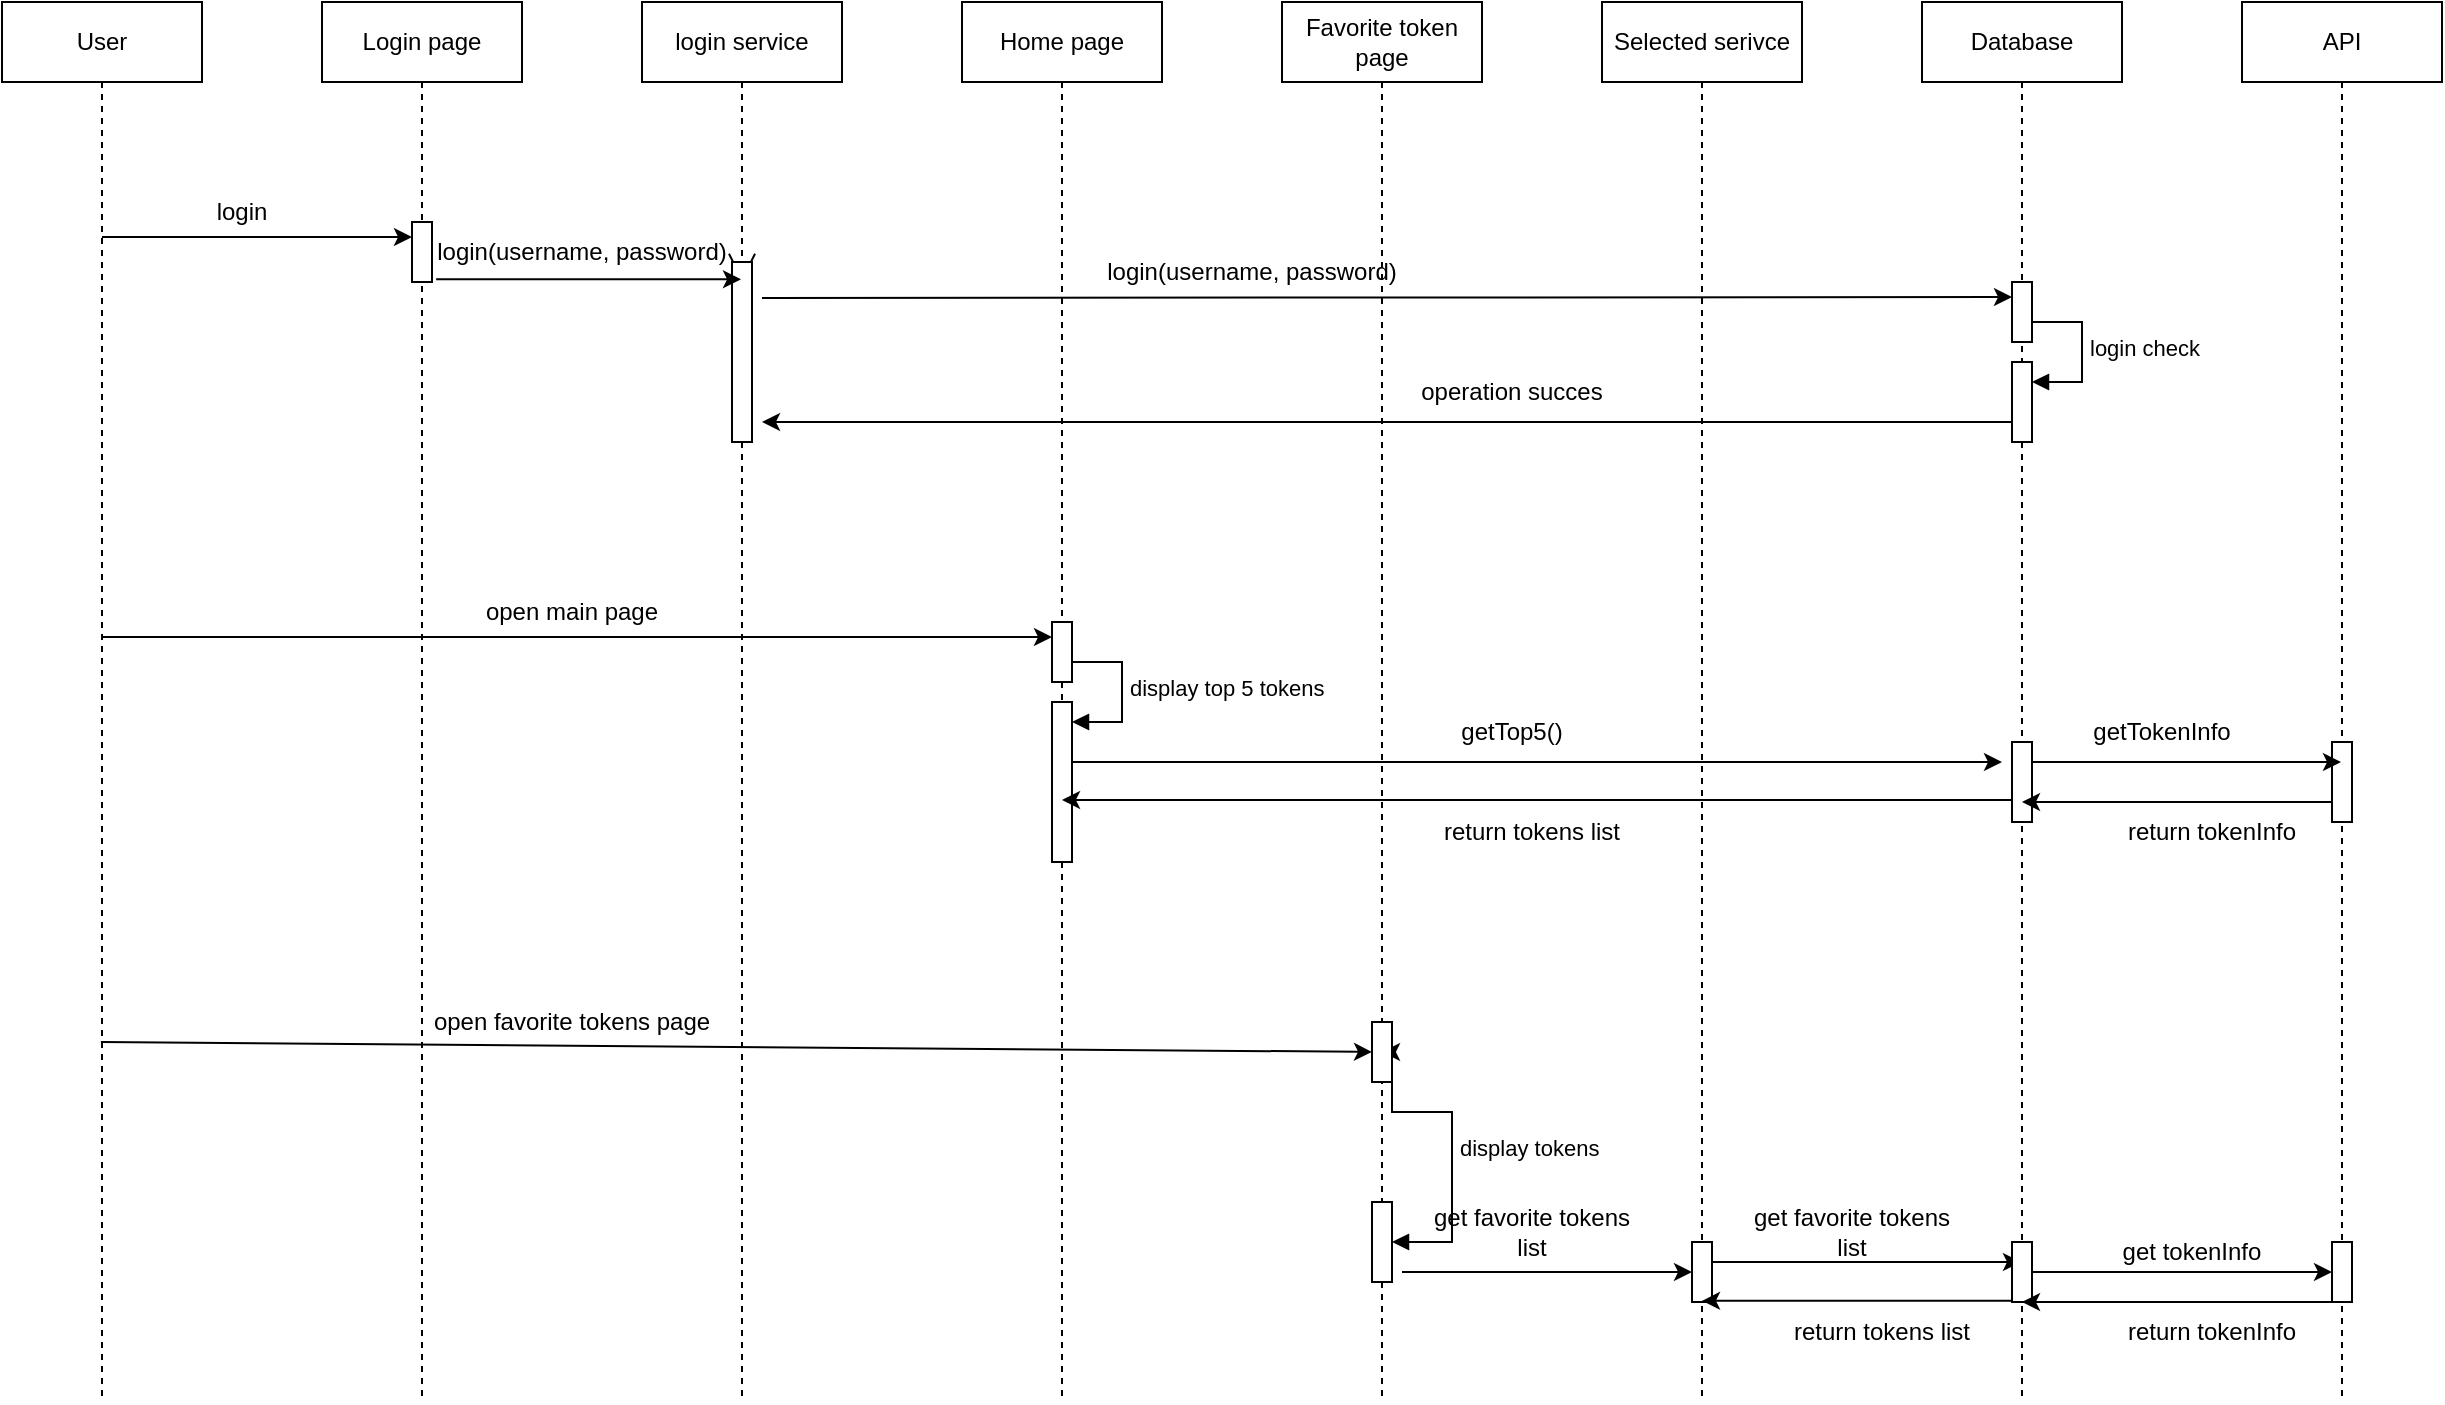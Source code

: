 <mxfile version="23.1.5" type="device">
  <diagram name="Page-1" id="2YBvvXClWsGukQMizWep">
    <mxGraphModel dx="1615" dy="869" grid="1" gridSize="10" guides="1" tooltips="1" connect="1" arrows="1" fold="1" page="1" pageScale="1" pageWidth="850" pageHeight="1100" math="0" shadow="0">
      <root>
        <mxCell id="0" />
        <mxCell id="1" parent="0" />
        <mxCell id="e9a7-OQqLbqCCUV-cUYl-1" value="User" style="shape=umlLifeline;perimeter=lifelinePerimeter;whiteSpace=wrap;html=1;container=1;dropTarget=0;collapsible=0;recursiveResize=0;outlineConnect=0;portConstraint=eastwest;newEdgeStyle={&quot;curved&quot;:0,&quot;rounded&quot;:0};" vertex="1" parent="1">
          <mxGeometry x="40" y="40" width="100" height="700" as="geometry" />
        </mxCell>
        <mxCell id="e9a7-OQqLbqCCUV-cUYl-3" value="Login page" style="shape=umlLifeline;perimeter=lifelinePerimeter;whiteSpace=wrap;html=1;container=1;dropTarget=0;collapsible=0;recursiveResize=0;outlineConnect=0;portConstraint=eastwest;newEdgeStyle={&quot;curved&quot;:0,&quot;rounded&quot;:0};" vertex="1" parent="1">
          <mxGeometry x="200" y="40" width="100" height="700" as="geometry" />
        </mxCell>
        <mxCell id="e9a7-OQqLbqCCUV-cUYl-4" value="login service" style="shape=umlLifeline;perimeter=lifelinePerimeter;whiteSpace=wrap;html=1;container=1;dropTarget=0;collapsible=0;recursiveResize=0;outlineConnect=0;portConstraint=eastwest;newEdgeStyle={&quot;curved&quot;:0,&quot;rounded&quot;:0};" vertex="1" parent="1">
          <mxGeometry x="360" y="40" width="100" height="700" as="geometry" />
        </mxCell>
        <mxCell id="e9a7-OQqLbqCCUV-cUYl-5" value="Home page" style="shape=umlLifeline;perimeter=lifelinePerimeter;whiteSpace=wrap;html=1;container=1;dropTarget=0;collapsible=0;recursiveResize=0;outlineConnect=0;portConstraint=eastwest;newEdgeStyle={&quot;curved&quot;:0,&quot;rounded&quot;:0};" vertex="1" parent="1">
          <mxGeometry x="520" y="40" width="100" height="700" as="geometry" />
        </mxCell>
        <mxCell id="e9a7-OQqLbqCCUV-cUYl-45" value="" style="html=1;points=[[0,0,0,0,5],[0,1,0,0,-5],[1,0,0,0,5],[1,1,0,0,-5]];perimeter=orthogonalPerimeter;outlineConnect=0;targetShapes=umlLifeline;portConstraint=eastwest;newEdgeStyle={&quot;curved&quot;:0,&quot;rounded&quot;:0};" vertex="1" parent="e9a7-OQqLbqCCUV-cUYl-5">
          <mxGeometry x="45" y="350" width="10" height="80" as="geometry" />
        </mxCell>
        <mxCell id="e9a7-OQqLbqCCUV-cUYl-46" value="display top 5 tokens" style="html=1;align=left;spacingLeft=2;endArrow=block;rounded=0;edgeStyle=orthogonalEdgeStyle;curved=0;rounded=0;" edge="1" target="e9a7-OQqLbqCCUV-cUYl-45" parent="e9a7-OQqLbqCCUV-cUYl-5">
          <mxGeometry relative="1" as="geometry">
            <mxPoint x="50" y="330" as="sourcePoint" />
            <Array as="points">
              <mxPoint x="80" y="360" />
            </Array>
          </mxGeometry>
        </mxCell>
        <mxCell id="e9a7-OQqLbqCCUV-cUYl-6" value="Favorite token page" style="shape=umlLifeline;perimeter=lifelinePerimeter;whiteSpace=wrap;html=1;container=1;dropTarget=0;collapsible=0;recursiveResize=0;outlineConnect=0;portConstraint=eastwest;newEdgeStyle={&quot;curved&quot;:0,&quot;rounded&quot;:0};" vertex="1" parent="1">
          <mxGeometry x="680" y="40" width="100" height="700" as="geometry" />
        </mxCell>
        <mxCell id="e9a7-OQqLbqCCUV-cUYl-66" value="" style="html=1;points=[[0,0,0,0,5],[0,1,0,0,-5],[1,0,0,0,5],[1,1,0,0,-5]];perimeter=orthogonalPerimeter;outlineConnect=0;targetShapes=umlLifeline;portConstraint=eastwest;newEdgeStyle={&quot;curved&quot;:0,&quot;rounded&quot;:0};" vertex="1" parent="e9a7-OQqLbqCCUV-cUYl-6">
          <mxGeometry x="45" y="600" width="10" height="40" as="geometry" />
        </mxCell>
        <mxCell id="e9a7-OQqLbqCCUV-cUYl-7" value="Selected serivce" style="shape=umlLifeline;perimeter=lifelinePerimeter;whiteSpace=wrap;html=1;container=1;dropTarget=0;collapsible=0;recursiveResize=0;outlineConnect=0;portConstraint=eastwest;newEdgeStyle={&quot;curved&quot;:0,&quot;rounded&quot;:0};" vertex="1" parent="1">
          <mxGeometry x="840" y="40" width="100" height="700" as="geometry" />
        </mxCell>
        <mxCell id="e9a7-OQqLbqCCUV-cUYl-8" value="Database" style="shape=umlLifeline;perimeter=lifelinePerimeter;whiteSpace=wrap;html=1;container=1;dropTarget=0;collapsible=0;recursiveResize=0;outlineConnect=0;portConstraint=eastwest;newEdgeStyle={&quot;curved&quot;:0,&quot;rounded&quot;:0};" vertex="1" parent="1">
          <mxGeometry x="1000" y="40" width="100" height="700" as="geometry" />
        </mxCell>
        <mxCell id="e9a7-OQqLbqCCUV-cUYl-33" value="" style="html=1;points=[[0,0,0,0,5],[0,1,0,0,-5],[1,0,0,0,5],[1,1,0,0,-5]];perimeter=orthogonalPerimeter;outlineConnect=0;targetShapes=umlLifeline;portConstraint=eastwest;newEdgeStyle={&quot;curved&quot;:0,&quot;rounded&quot;:0};" vertex="1" parent="e9a7-OQqLbqCCUV-cUYl-8">
          <mxGeometry x="45" y="180" width="10" height="40" as="geometry" />
        </mxCell>
        <mxCell id="e9a7-OQqLbqCCUV-cUYl-34" value="login check" style="html=1;align=left;spacingLeft=2;endArrow=block;rounded=0;edgeStyle=orthogonalEdgeStyle;curved=0;rounded=0;" edge="1" target="e9a7-OQqLbqCCUV-cUYl-33" parent="e9a7-OQqLbqCCUV-cUYl-8">
          <mxGeometry relative="1" as="geometry">
            <mxPoint x="50" y="160" as="sourcePoint" />
            <Array as="points">
              <mxPoint x="80" y="190" />
            </Array>
          </mxGeometry>
        </mxCell>
        <mxCell id="e9a7-OQqLbqCCUV-cUYl-9" value="API" style="shape=umlLifeline;perimeter=lifelinePerimeter;whiteSpace=wrap;html=1;container=1;dropTarget=0;collapsible=0;recursiveResize=0;outlineConnect=0;portConstraint=eastwest;newEdgeStyle={&quot;curved&quot;:0,&quot;rounded&quot;:0};" vertex="1" parent="1">
          <mxGeometry x="1160" y="40" width="100" height="700" as="geometry" />
        </mxCell>
        <mxCell id="e9a7-OQqLbqCCUV-cUYl-12" value="" style="endArrow=open;endFill=1;endSize=12;html=1;rounded=0;" edge="1" parent="1" source="e9a7-OQqLbqCCUV-cUYl-15">
          <mxGeometry width="160" relative="1" as="geometry">
            <mxPoint x="250" y="180" as="sourcePoint" />
            <mxPoint x="410" y="180" as="targetPoint" />
          </mxGeometry>
        </mxCell>
        <mxCell id="e9a7-OQqLbqCCUV-cUYl-14" value="" style="rounded=0;whiteSpace=wrap;html=1;" vertex="1" parent="1">
          <mxGeometry x="245" y="150" width="10" height="30" as="geometry" />
        </mxCell>
        <mxCell id="e9a7-OQqLbqCCUV-cUYl-15" value="" style="rounded=0;whiteSpace=wrap;html=1;" vertex="1" parent="1">
          <mxGeometry x="405" y="170" width="10" height="90" as="geometry" />
        </mxCell>
        <mxCell id="e9a7-OQqLbqCCUV-cUYl-21" value="login" style="text;html=1;align=center;verticalAlign=middle;whiteSpace=wrap;rounded=0;" vertex="1" parent="1">
          <mxGeometry x="130" y="130" width="60" height="30" as="geometry" />
        </mxCell>
        <mxCell id="e9a7-OQqLbqCCUV-cUYl-22" value="login(username, password)" style="text;html=1;align=center;verticalAlign=middle;whiteSpace=wrap;rounded=0;" vertex="1" parent="1">
          <mxGeometry x="245" y="150" width="170" height="30" as="geometry" />
        </mxCell>
        <mxCell id="e9a7-OQqLbqCCUV-cUYl-24" value="" style="rounded=0;whiteSpace=wrap;html=1;" vertex="1" parent="1">
          <mxGeometry x="1045" y="180" width="10" height="30" as="geometry" />
        </mxCell>
        <mxCell id="e9a7-OQqLbqCCUV-cUYl-26" value="login(username, password)" style="text;html=1;align=center;verticalAlign=middle;whiteSpace=wrap;rounded=0;" vertex="1" parent="1">
          <mxGeometry x="580" y="160" width="170" height="30" as="geometry" />
        </mxCell>
        <mxCell id="e9a7-OQqLbqCCUV-cUYl-28" value="" style="endArrow=classic;html=1;rounded=0;entryX=0;entryY=0.25;entryDx=0;entryDy=0;" edge="1" parent="1" source="e9a7-OQqLbqCCUV-cUYl-1" target="e9a7-OQqLbqCCUV-cUYl-22">
          <mxGeometry width="50" height="50" relative="1" as="geometry">
            <mxPoint x="140" y="210" as="sourcePoint" />
            <mxPoint x="190" y="160" as="targetPoint" />
          </mxGeometry>
        </mxCell>
        <mxCell id="e9a7-OQqLbqCCUV-cUYl-29" value="" style="endArrow=classic;html=1;rounded=0;exitX=0.071;exitY=0.956;exitDx=0;exitDy=0;exitPerimeter=0;" edge="1" parent="1" source="e9a7-OQqLbqCCUV-cUYl-22" target="e9a7-OQqLbqCCUV-cUYl-4">
          <mxGeometry width="50" height="50" relative="1" as="geometry">
            <mxPoint x="140" y="210" as="sourcePoint" />
            <mxPoint x="190" y="160" as="targetPoint" />
          </mxGeometry>
        </mxCell>
        <mxCell id="e9a7-OQqLbqCCUV-cUYl-30" value="" style="endArrow=classic;html=1;rounded=0;entryX=0;entryY=0.25;entryDx=0;entryDy=0;" edge="1" parent="1" target="e9a7-OQqLbqCCUV-cUYl-24">
          <mxGeometry width="50" height="50" relative="1" as="geometry">
            <mxPoint x="420" y="188" as="sourcePoint" />
            <mxPoint x="450" y="160" as="targetPoint" />
          </mxGeometry>
        </mxCell>
        <mxCell id="e9a7-OQqLbqCCUV-cUYl-31" value="" style="endArrow=classic;html=1;rounded=0;exitX=0;exitY=0.75;exitDx=0;exitDy=0;exitPerimeter=0;" edge="1" parent="1" source="e9a7-OQqLbqCCUV-cUYl-33">
          <mxGeometry width="50" height="50" relative="1" as="geometry">
            <mxPoint x="1035.09" y="250" as="sourcePoint" />
            <mxPoint x="420" y="250" as="targetPoint" />
          </mxGeometry>
        </mxCell>
        <mxCell id="e9a7-OQqLbqCCUV-cUYl-32" value="operation succes" style="text;html=1;align=center;verticalAlign=middle;whiteSpace=wrap;rounded=0;" vertex="1" parent="1">
          <mxGeometry x="740" y="220" width="110" height="30" as="geometry" />
        </mxCell>
        <mxCell id="e9a7-OQqLbqCCUV-cUYl-35" value="" style="rounded=0;whiteSpace=wrap;html=1;" vertex="1" parent="1">
          <mxGeometry x="565" y="350" width="10" height="30" as="geometry" />
        </mxCell>
        <mxCell id="e9a7-OQqLbqCCUV-cUYl-37" value="" style="endArrow=classic;html=1;rounded=0;entryX=0;entryY=0.25;entryDx=0;entryDy=0;" edge="1" parent="1" source="e9a7-OQqLbqCCUV-cUYl-1" target="e9a7-OQqLbqCCUV-cUYl-35">
          <mxGeometry width="50" height="50" relative="1" as="geometry">
            <mxPoint x="420" y="410" as="sourcePoint" />
            <mxPoint x="470" y="360" as="targetPoint" />
          </mxGeometry>
        </mxCell>
        <mxCell id="e9a7-OQqLbqCCUV-cUYl-38" value="open main page" style="text;html=1;align=center;verticalAlign=middle;whiteSpace=wrap;rounded=0;" vertex="1" parent="1">
          <mxGeometry x="280" y="330" width="90" height="30" as="geometry" />
        </mxCell>
        <mxCell id="e9a7-OQqLbqCCUV-cUYl-40" value="" style="rounded=0;whiteSpace=wrap;html=1;" vertex="1" parent="1">
          <mxGeometry x="1045" y="410" width="10" height="40" as="geometry" />
        </mxCell>
        <mxCell id="e9a7-OQqLbqCCUV-cUYl-48" value="" style="endArrow=classic;html=1;rounded=0;" edge="1" parent="1">
          <mxGeometry width="50" height="50" relative="1" as="geometry">
            <mxPoint x="574.997" y="420" as="sourcePoint" />
            <mxPoint x="1040" y="420" as="targetPoint" />
          </mxGeometry>
        </mxCell>
        <mxCell id="e9a7-OQqLbqCCUV-cUYl-49" value="getTop5()" style="text;html=1;align=center;verticalAlign=middle;whiteSpace=wrap;rounded=0;" vertex="1" parent="1">
          <mxGeometry x="765" y="390" width="60" height="30" as="geometry" />
        </mxCell>
        <mxCell id="e9a7-OQqLbqCCUV-cUYl-52" value="" style="rounded=0;whiteSpace=wrap;html=1;" vertex="1" parent="1">
          <mxGeometry x="1205" y="410" width="10" height="40" as="geometry" />
        </mxCell>
        <mxCell id="e9a7-OQqLbqCCUV-cUYl-53" value="" style="endArrow=classic;html=1;rounded=0;exitX=1;exitY=0.25;exitDx=0;exitDy=0;" edge="1" parent="1" source="e9a7-OQqLbqCCUV-cUYl-40" target="e9a7-OQqLbqCCUV-cUYl-9">
          <mxGeometry width="50" height="50" relative="1" as="geometry">
            <mxPoint x="900" y="350" as="sourcePoint" />
            <mxPoint x="950" y="300" as="targetPoint" />
          </mxGeometry>
        </mxCell>
        <mxCell id="e9a7-OQqLbqCCUV-cUYl-54" value="getTokenInfo" style="text;html=1;align=center;verticalAlign=middle;whiteSpace=wrap;rounded=0;" vertex="1" parent="1">
          <mxGeometry x="1090" y="390" width="60" height="30" as="geometry" />
        </mxCell>
        <mxCell id="e9a7-OQqLbqCCUV-cUYl-55" value="" style="endArrow=classic;html=1;rounded=0;" edge="1" parent="1">
          <mxGeometry width="50" height="50" relative="1" as="geometry">
            <mxPoint x="1205" y="440" as="sourcePoint" />
            <mxPoint x="1050" y="440" as="targetPoint" />
          </mxGeometry>
        </mxCell>
        <mxCell id="e9a7-OQqLbqCCUV-cUYl-56" value="return tokenInfo" style="text;html=1;align=center;verticalAlign=middle;whiteSpace=wrap;rounded=0;" vertex="1" parent="1">
          <mxGeometry x="1100" y="440" width="90" height="30" as="geometry" />
        </mxCell>
        <mxCell id="e9a7-OQqLbqCCUV-cUYl-57" value="" style="endArrow=classic;html=1;rounded=0;" edge="1" parent="1" target="e9a7-OQqLbqCCUV-cUYl-5">
          <mxGeometry width="50" height="50" relative="1" as="geometry">
            <mxPoint x="1045" y="438.95" as="sourcePoint" />
            <mxPoint x="890" y="438.95" as="targetPoint" />
          </mxGeometry>
        </mxCell>
        <mxCell id="e9a7-OQqLbqCCUV-cUYl-58" value="return tokens list" style="text;html=1;align=center;verticalAlign=middle;whiteSpace=wrap;rounded=0;" vertex="1" parent="1">
          <mxGeometry x="730" y="440" width="150" height="30" as="geometry" />
        </mxCell>
        <mxCell id="e9a7-OQqLbqCCUV-cUYl-59" value="" style="endArrow=classic;html=1;rounded=0;" edge="1" parent="1" source="e9a7-OQqLbqCCUV-cUYl-61" target="e9a7-OQqLbqCCUV-cUYl-6">
          <mxGeometry width="50" height="50" relative="1" as="geometry">
            <mxPoint x="89.447" y="560" as="sourcePoint" />
            <mxPoint x="600" y="560" as="targetPoint" />
          </mxGeometry>
        </mxCell>
        <mxCell id="e9a7-OQqLbqCCUV-cUYl-60" value="open favorite tokens page" style="text;html=1;align=center;verticalAlign=middle;whiteSpace=wrap;rounded=0;" vertex="1" parent="1">
          <mxGeometry x="250" y="535" width="150" height="30" as="geometry" />
        </mxCell>
        <mxCell id="e9a7-OQqLbqCCUV-cUYl-62" value="" style="endArrow=classic;html=1;rounded=0;" edge="1" parent="1" target="e9a7-OQqLbqCCUV-cUYl-61">
          <mxGeometry width="50" height="50" relative="1" as="geometry">
            <mxPoint x="89.447" y="560" as="sourcePoint" />
            <mxPoint x="730" y="560" as="targetPoint" />
          </mxGeometry>
        </mxCell>
        <mxCell id="e9a7-OQqLbqCCUV-cUYl-61" value="" style="rounded=0;whiteSpace=wrap;html=1;" vertex="1" parent="1">
          <mxGeometry x="725" y="550" width="10" height="30" as="geometry" />
        </mxCell>
        <mxCell id="e9a7-OQqLbqCCUV-cUYl-63" value="" style="rounded=0;whiteSpace=wrap;html=1;" vertex="1" parent="1">
          <mxGeometry x="885" y="660" width="10" height="30" as="geometry" />
        </mxCell>
        <mxCell id="e9a7-OQqLbqCCUV-cUYl-67" value="display tokens" style="html=1;align=left;spacingLeft=2;endArrow=block;rounded=0;edgeStyle=orthogonalEdgeStyle;curved=0;rounded=0;" edge="1" target="e9a7-OQqLbqCCUV-cUYl-66" parent="1">
          <mxGeometry relative="1" as="geometry">
            <mxPoint x="735" y="565" as="sourcePoint" />
            <Array as="points">
              <mxPoint x="765" y="595" />
            </Array>
          </mxGeometry>
        </mxCell>
        <mxCell id="e9a7-OQqLbqCCUV-cUYl-70" value="get favorite tokens list" style="text;html=1;align=center;verticalAlign=middle;whiteSpace=wrap;rounded=0;" vertex="1" parent="1">
          <mxGeometry x="750" y="640" width="110" height="30" as="geometry" />
        </mxCell>
        <mxCell id="e9a7-OQqLbqCCUV-cUYl-74" value="" style="endArrow=classic;html=1;rounded=0;entryX=0;entryY=0.5;entryDx=0;entryDy=0;" edge="1" parent="1" target="e9a7-OQqLbqCCUV-cUYl-63">
          <mxGeometry width="50" height="50" relative="1" as="geometry">
            <mxPoint x="740" y="675" as="sourcePoint" />
            <mxPoint x="920.55" y="674.47" as="targetPoint" />
          </mxGeometry>
        </mxCell>
        <mxCell id="e9a7-OQqLbqCCUV-cUYl-75" value="" style="endArrow=classic;html=1;rounded=0;" edge="1" parent="1" target="e9a7-OQqLbqCCUV-cUYl-8">
          <mxGeometry width="50" height="50" relative="1" as="geometry">
            <mxPoint x="895" y="670" as="sourcePoint" />
            <mxPoint x="945" y="620" as="targetPoint" />
          </mxGeometry>
        </mxCell>
        <mxCell id="e9a7-OQqLbqCCUV-cUYl-84" style="edgeStyle=orthogonalEdgeStyle;rounded=0;orthogonalLoop=1;jettySize=auto;html=1;" edge="1" parent="1" source="e9a7-OQqLbqCCUV-cUYl-76" target="e9a7-OQqLbqCCUV-cUYl-78">
          <mxGeometry relative="1" as="geometry" />
        </mxCell>
        <mxCell id="e9a7-OQqLbqCCUV-cUYl-76" value="" style="rounded=0;whiteSpace=wrap;html=1;" vertex="1" parent="1">
          <mxGeometry x="1045" y="660" width="10" height="30" as="geometry" />
        </mxCell>
        <mxCell id="e9a7-OQqLbqCCUV-cUYl-78" value="" style="rounded=0;whiteSpace=wrap;html=1;" vertex="1" parent="1">
          <mxGeometry x="1205" y="660" width="10" height="30" as="geometry" />
        </mxCell>
        <mxCell id="e9a7-OQqLbqCCUV-cUYl-80" value="get favorite tokens list" style="text;html=1;align=center;verticalAlign=middle;whiteSpace=wrap;rounded=0;" vertex="1" parent="1">
          <mxGeometry x="910" y="640" width="110" height="30" as="geometry" />
        </mxCell>
        <mxCell id="e9a7-OQqLbqCCUV-cUYl-81" value="get tokenInfo" style="text;html=1;align=center;verticalAlign=middle;whiteSpace=wrap;rounded=0;" vertex="1" parent="1">
          <mxGeometry x="1080" y="650" width="110" height="30" as="geometry" />
        </mxCell>
        <mxCell id="e9a7-OQqLbqCCUV-cUYl-82" value="" style="endArrow=classic;html=1;rounded=0;" edge="1" parent="1">
          <mxGeometry width="50" height="50" relative="1" as="geometry">
            <mxPoint x="1205" y="690" as="sourcePoint" />
            <mxPoint x="1050" y="690" as="targetPoint" />
          </mxGeometry>
        </mxCell>
        <mxCell id="e9a7-OQqLbqCCUV-cUYl-83" value="return tokenInfo" style="text;html=1;align=center;verticalAlign=middle;whiteSpace=wrap;rounded=0;" vertex="1" parent="1">
          <mxGeometry x="1100" y="690" width="90" height="30" as="geometry" />
        </mxCell>
        <mxCell id="e9a7-OQqLbqCCUV-cUYl-85" value="" style="endArrow=classic;html=1;rounded=0;" edge="1" parent="1">
          <mxGeometry width="50" height="50" relative="1" as="geometry">
            <mxPoint x="1045" y="689.39" as="sourcePoint" />
            <mxPoint x="890" y="689.39" as="targetPoint" />
          </mxGeometry>
        </mxCell>
        <mxCell id="e9a7-OQqLbqCCUV-cUYl-86" value="return tokens list" style="text;html=1;align=center;verticalAlign=middle;whiteSpace=wrap;rounded=0;" vertex="1" parent="1">
          <mxGeometry x="930" y="690" width="100" height="30" as="geometry" />
        </mxCell>
      </root>
    </mxGraphModel>
  </diagram>
</mxfile>
